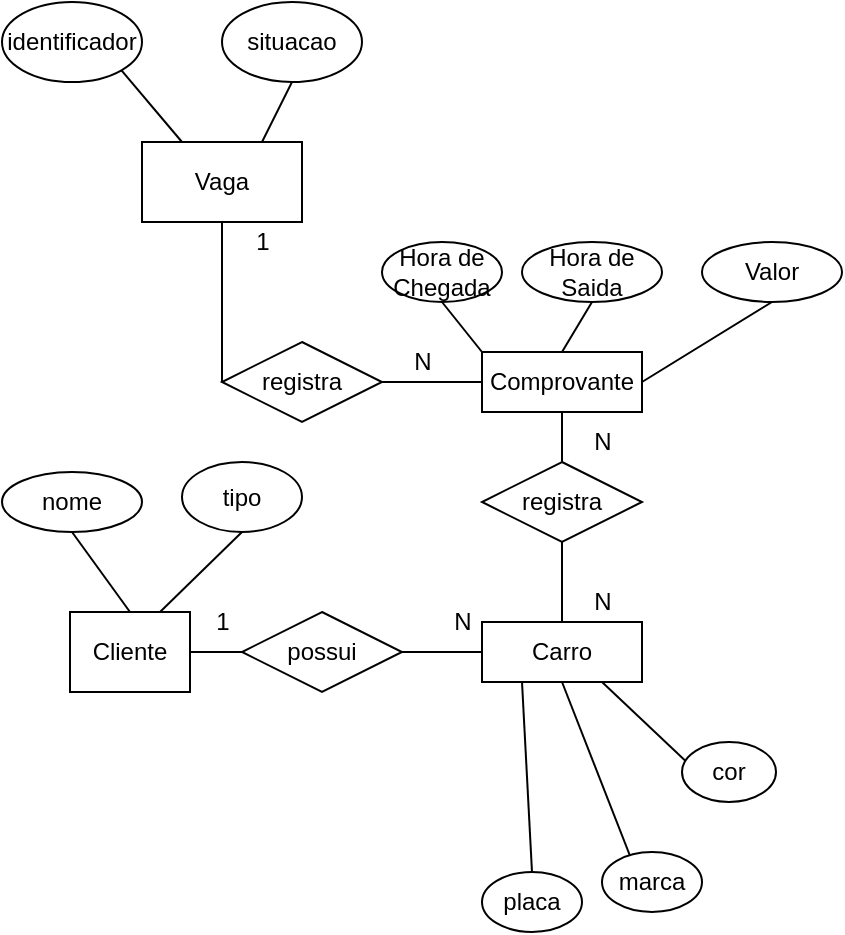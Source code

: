 <mxfile version="20.2.8" type="github"><diagram id="1DE8_ocvHaYalQWuPTQU" name="Página-1"><mxGraphModel dx="868" dy="482" grid="1" gridSize="10" guides="1" tooltips="1" connect="1" arrows="1" fold="1" page="1" pageScale="1" pageWidth="827" pageHeight="1169" math="0" shadow="0"><root><mxCell id="0"/><mxCell id="1" parent="0"/><mxCell id="O4UNk_4k_6j3aFMrhDFl-1" value="Vaga" style="rounded=0;whiteSpace=wrap;html=1;" vertex="1" parent="1"><mxGeometry x="90" y="140" width="80" height="40" as="geometry"/></mxCell><mxCell id="O4UNk_4k_6j3aFMrhDFl-2" value="Comprovante" style="rounded=0;whiteSpace=wrap;html=1;" vertex="1" parent="1"><mxGeometry x="260" y="245" width="80" height="30" as="geometry"/></mxCell><mxCell id="O4UNk_4k_6j3aFMrhDFl-3" value="Carro" style="rounded=0;whiteSpace=wrap;html=1;" vertex="1" parent="1"><mxGeometry x="260" y="380" width="80" height="30" as="geometry"/></mxCell><mxCell id="O4UNk_4k_6j3aFMrhDFl-4" value="Cliente" style="rounded=0;whiteSpace=wrap;html=1;" vertex="1" parent="1"><mxGeometry x="54" y="375" width="60" height="40" as="geometry"/></mxCell><mxCell id="O4UNk_4k_6j3aFMrhDFl-8" value="identificador" style="ellipse;whiteSpace=wrap;html=1;" vertex="1" parent="1"><mxGeometry x="20" y="70" width="70" height="40" as="geometry"/></mxCell><mxCell id="O4UNk_4k_6j3aFMrhDFl-10" value="placa" style="ellipse;whiteSpace=wrap;html=1;" vertex="1" parent="1"><mxGeometry x="260" y="505" width="50" height="30" as="geometry"/></mxCell><mxCell id="O4UNk_4k_6j3aFMrhDFl-15" value="" style="endArrow=none;html=1;rounded=0;entryX=0.25;entryY=0;entryDx=0;entryDy=0;exitX=1;exitY=1;exitDx=0;exitDy=0;" edge="1" parent="1" source="O4UNk_4k_6j3aFMrhDFl-8" target="O4UNk_4k_6j3aFMrhDFl-1"><mxGeometry width="50" height="50" relative="1" as="geometry"><mxPoint x="390" y="280" as="sourcePoint"/><mxPoint x="440" y="230" as="targetPoint"/></mxGeometry></mxCell><mxCell id="O4UNk_4k_6j3aFMrhDFl-16" value="situacao" style="ellipse;whiteSpace=wrap;html=1;" vertex="1" parent="1"><mxGeometry x="130" y="70" width="70" height="40" as="geometry"/></mxCell><mxCell id="O4UNk_4k_6j3aFMrhDFl-17" value="" style="endArrow=none;html=1;rounded=0;entryX=0.5;entryY=1;entryDx=0;entryDy=0;exitX=0.75;exitY=1;exitDx=0;exitDy=0;" edge="1" parent="1" source="O4UNk_4k_6j3aFMrhDFl-3" target="O4UNk_4k_6j3aFMrhDFl-23"><mxGeometry width="50" height="50" relative="1" as="geometry"><mxPoint x="381.5" y="530" as="sourcePoint"/><mxPoint x="81.5" y="590" as="targetPoint"/></mxGeometry></mxCell><mxCell id="O4UNk_4k_6j3aFMrhDFl-19" value="" style="endArrow=none;html=1;rounded=0;entryX=0.5;entryY=1;entryDx=0;entryDy=0;exitX=0.5;exitY=1;exitDx=0;exitDy=0;" edge="1" parent="1" source="O4UNk_4k_6j3aFMrhDFl-3" target="O4UNk_4k_6j3aFMrhDFl-22"><mxGeometry width="50" height="50" relative="1" as="geometry"><mxPoint x="331.5" y="530" as="sourcePoint"/><mxPoint x="81.5" y="590" as="targetPoint"/></mxGeometry></mxCell><mxCell id="O4UNk_4k_6j3aFMrhDFl-21" value="" style="endArrow=none;html=1;rounded=0;entryX=0.5;entryY=1;entryDx=0;entryDy=0;exitX=0.75;exitY=0;exitDx=0;exitDy=0;" edge="1" parent="1" source="O4UNk_4k_6j3aFMrhDFl-1" target="O4UNk_4k_6j3aFMrhDFl-16"><mxGeometry width="50" height="50" relative="1" as="geometry"><mxPoint x="185" y="35" as="sourcePoint"/><mxPoint x="440" y="210" as="targetPoint"/></mxGeometry></mxCell><mxCell id="O4UNk_4k_6j3aFMrhDFl-22" value="marca" style="ellipse;whiteSpace=wrap;html=1;" vertex="1" parent="1"><mxGeometry x="320" y="495" width="50" height="30" as="geometry"/></mxCell><mxCell id="O4UNk_4k_6j3aFMrhDFl-23" value="cor" style="ellipse;whiteSpace=wrap;html=1;" vertex="1" parent="1"><mxGeometry x="360" y="440" width="47" height="30" as="geometry"/></mxCell><mxCell id="O4UNk_4k_6j3aFMrhDFl-24" value="" style="endArrow=none;html=1;rounded=0;exitX=0.25;exitY=1;exitDx=0;exitDy=0;entryX=0.5;entryY=0;entryDx=0;entryDy=0;" edge="1" parent="1" source="O4UNk_4k_6j3aFMrhDFl-3" target="O4UNk_4k_6j3aFMrhDFl-10"><mxGeometry width="50" height="50" relative="1" as="geometry"><mxPoint x="31.5" y="640" as="sourcePoint"/><mxPoint x="290" y="490" as="targetPoint"/></mxGeometry></mxCell><mxCell id="O4UNk_4k_6j3aFMrhDFl-25" value="Hora de Chegada" style="ellipse;whiteSpace=wrap;html=1;" vertex="1" parent="1"><mxGeometry x="210" y="190" width="60" height="30" as="geometry"/></mxCell><mxCell id="O4UNk_4k_6j3aFMrhDFl-26" value="Hora de Saida" style="ellipse;whiteSpace=wrap;html=1;" vertex="1" parent="1"><mxGeometry x="280" y="190" width="70" height="30" as="geometry"/></mxCell><mxCell id="O4UNk_4k_6j3aFMrhDFl-27" value="Valor" style="ellipse;whiteSpace=wrap;html=1;" vertex="1" parent="1"><mxGeometry x="370" y="190" width="70" height="30" as="geometry"/></mxCell><mxCell id="O4UNk_4k_6j3aFMrhDFl-28" value="nome" style="ellipse;whiteSpace=wrap;html=1;" vertex="1" parent="1"><mxGeometry x="20" y="305" width="70" height="30" as="geometry"/></mxCell><mxCell id="O4UNk_4k_6j3aFMrhDFl-31" value="" style="endArrow=none;html=1;rounded=0;entryX=0.5;entryY=1;entryDx=0;entryDy=0;exitX=0.5;exitY=0;exitDx=0;exitDy=0;" edge="1" parent="1" source="O4UNk_4k_6j3aFMrhDFl-4" target="O4UNk_4k_6j3aFMrhDFl-28"><mxGeometry width="50" height="50" relative="1" as="geometry"><mxPoint x="30" y="505" as="sourcePoint"/><mxPoint x="80" y="455" as="targetPoint"/></mxGeometry></mxCell><mxCell id="O4UNk_4k_6j3aFMrhDFl-32" value="registra" style="rhombus;whiteSpace=wrap;html=1;" vertex="1" parent="1"><mxGeometry x="130" y="240" width="80" height="40" as="geometry"/></mxCell><mxCell id="O4UNk_4k_6j3aFMrhDFl-37" value="tipo" style="ellipse;whiteSpace=wrap;html=1;" vertex="1" parent="1"><mxGeometry x="110" y="300" width="60" height="35" as="geometry"/></mxCell><mxCell id="O4UNk_4k_6j3aFMrhDFl-39" value="" style="endArrow=none;html=1;rounded=0;entryX=0.75;entryY=0;entryDx=0;entryDy=0;exitX=0.5;exitY=1;exitDx=0;exitDy=0;" edge="1" parent="1" source="O4UNk_4k_6j3aFMrhDFl-37" target="O4UNk_4k_6j3aFMrhDFl-4"><mxGeometry width="50" height="50" relative="1" as="geometry"><mxPoint x="30" y="505" as="sourcePoint"/><mxPoint x="80" y="455" as="targetPoint"/></mxGeometry></mxCell><mxCell id="O4UNk_4k_6j3aFMrhDFl-40" value="" style="endArrow=none;html=1;rounded=0;entryX=1;entryY=0.5;entryDx=0;entryDy=0;exitX=0;exitY=0.5;exitDx=0;exitDy=0;" edge="1" parent="1" source="O4UNk_4k_6j3aFMrhDFl-2" target="O4UNk_4k_6j3aFMrhDFl-32"><mxGeometry width="50" height="50" relative="1" as="geometry"><mxPoint x="390" y="240" as="sourcePoint"/><mxPoint x="440" y="190" as="targetPoint"/></mxGeometry></mxCell><mxCell id="O4UNk_4k_6j3aFMrhDFl-41" value="" style="endArrow=none;html=1;rounded=0;entryX=0;entryY=0.5;entryDx=0;entryDy=0;exitX=0.5;exitY=1;exitDx=0;exitDy=0;" edge="1" parent="1" source="O4UNk_4k_6j3aFMrhDFl-1" target="O4UNk_4k_6j3aFMrhDFl-32"><mxGeometry width="50" height="50" relative="1" as="geometry"><mxPoint x="390" y="240" as="sourcePoint"/><mxPoint x="440" y="190" as="targetPoint"/></mxGeometry></mxCell><mxCell id="O4UNk_4k_6j3aFMrhDFl-42" value="" style="endArrow=none;html=1;rounded=0;exitX=1;exitY=0.5;exitDx=0;exitDy=0;entryX=0.5;entryY=1;entryDx=0;entryDy=0;" edge="1" parent="1" source="O4UNk_4k_6j3aFMrhDFl-2" target="O4UNk_4k_6j3aFMrhDFl-27"><mxGeometry width="50" height="50" relative="1" as="geometry"><mxPoint x="390" y="240" as="sourcePoint"/><mxPoint x="440" y="190" as="targetPoint"/></mxGeometry></mxCell><mxCell id="O4UNk_4k_6j3aFMrhDFl-43" value="" style="endArrow=none;html=1;rounded=0;exitX=0.5;exitY=0;exitDx=0;exitDy=0;entryX=0.5;entryY=1;entryDx=0;entryDy=0;" edge="1" parent="1" source="O4UNk_4k_6j3aFMrhDFl-2" target="O4UNk_4k_6j3aFMrhDFl-26"><mxGeometry width="50" height="50" relative="1" as="geometry"><mxPoint x="390" y="240" as="sourcePoint"/><mxPoint x="440" y="190" as="targetPoint"/></mxGeometry></mxCell><mxCell id="O4UNk_4k_6j3aFMrhDFl-44" value="" style="endArrow=none;html=1;rounded=0;exitX=0;exitY=0;exitDx=0;exitDy=0;entryX=0.5;entryY=1;entryDx=0;entryDy=0;" edge="1" parent="1" source="O4UNk_4k_6j3aFMrhDFl-2" target="O4UNk_4k_6j3aFMrhDFl-25"><mxGeometry width="50" height="50" relative="1" as="geometry"><mxPoint x="390" y="240" as="sourcePoint"/><mxPoint x="440" y="190" as="targetPoint"/></mxGeometry></mxCell><mxCell id="O4UNk_4k_6j3aFMrhDFl-45" value="possui" style="rhombus;whiteSpace=wrap;html=1;" vertex="1" parent="1"><mxGeometry x="140" y="375" width="80" height="40" as="geometry"/></mxCell><mxCell id="O4UNk_4k_6j3aFMrhDFl-46" value="" style="endArrow=none;html=1;rounded=0;entryX=1;entryY=0.5;entryDx=0;entryDy=0;exitX=0;exitY=0.5;exitDx=0;exitDy=0;" edge="1" parent="1" source="O4UNk_4k_6j3aFMrhDFl-3" target="O4UNk_4k_6j3aFMrhDFl-45"><mxGeometry width="50" height="50" relative="1" as="geometry"><mxPoint x="130" y="650" as="sourcePoint"/><mxPoint x="180" y="600" as="targetPoint"/></mxGeometry></mxCell><mxCell id="O4UNk_4k_6j3aFMrhDFl-48" value="" style="endArrow=none;html=1;rounded=0;entryX=0;entryY=0.5;entryDx=0;entryDy=0;exitX=1;exitY=0.5;exitDx=0;exitDy=0;" edge="1" parent="1" source="O4UNk_4k_6j3aFMrhDFl-4" target="O4UNk_4k_6j3aFMrhDFl-45"><mxGeometry width="50" height="50" relative="1" as="geometry"><mxPoint x="30" y="505" as="sourcePoint"/><mxPoint x="80" y="455" as="targetPoint"/></mxGeometry></mxCell><mxCell id="O4UNk_4k_6j3aFMrhDFl-49" value="registra" style="rhombus;whiteSpace=wrap;html=1;" vertex="1" parent="1"><mxGeometry x="260" y="300" width="80" height="40" as="geometry"/></mxCell><mxCell id="O4UNk_4k_6j3aFMrhDFl-50" value="" style="endArrow=none;html=1;rounded=0;exitX=0.5;exitY=1;exitDx=0;exitDy=0;entryX=0.5;entryY=0;entryDx=0;entryDy=0;" edge="1" parent="1" source="O4UNk_4k_6j3aFMrhDFl-2" target="O4UNk_4k_6j3aFMrhDFl-49"><mxGeometry width="50" height="50" relative="1" as="geometry"><mxPoint x="390" y="240" as="sourcePoint"/><mxPoint x="440" y="190" as="targetPoint"/></mxGeometry></mxCell><mxCell id="O4UNk_4k_6j3aFMrhDFl-51" value="" style="endArrow=none;html=1;rounded=0;entryX=0.5;entryY=1;entryDx=0;entryDy=0;exitX=0.5;exitY=0;exitDx=0;exitDy=0;" edge="1" parent="1" source="O4UNk_4k_6j3aFMrhDFl-3" target="O4UNk_4k_6j3aFMrhDFl-49"><mxGeometry width="50" height="50" relative="1" as="geometry"><mxPoint x="390" y="240" as="sourcePoint"/><mxPoint x="440" y="190" as="targetPoint"/></mxGeometry></mxCell><mxCell id="O4UNk_4k_6j3aFMrhDFl-55" value="1" style="text;html=1;align=center;verticalAlign=middle;resizable=0;points=[];autosize=1;strokeColor=none;fillColor=none;" vertex="1" parent="1"><mxGeometry x="115" y="365" width="30" height="30" as="geometry"/></mxCell><mxCell id="O4UNk_4k_6j3aFMrhDFl-56" value="N" style="text;html=1;align=center;verticalAlign=middle;resizable=0;points=[];autosize=1;strokeColor=none;fillColor=none;" vertex="1" parent="1"><mxGeometry x="235" y="365" width="30" height="30" as="geometry"/></mxCell><mxCell id="O4UNk_4k_6j3aFMrhDFl-57" value="1" style="text;html=1;align=center;verticalAlign=middle;resizable=0;points=[];autosize=1;strokeColor=none;fillColor=none;" vertex="1" parent="1"><mxGeometry x="135" y="175" width="30" height="30" as="geometry"/></mxCell><mxCell id="O4UNk_4k_6j3aFMrhDFl-58" value="N" style="text;html=1;align=center;verticalAlign=middle;resizable=0;points=[];autosize=1;strokeColor=none;fillColor=none;" vertex="1" parent="1"><mxGeometry x="215" y="235" width="30" height="30" as="geometry"/></mxCell><mxCell id="O4UNk_4k_6j3aFMrhDFl-59" value="N" style="text;html=1;align=center;verticalAlign=middle;resizable=0;points=[];autosize=1;strokeColor=none;fillColor=none;" vertex="1" parent="1"><mxGeometry x="305" y="355" width="30" height="30" as="geometry"/></mxCell><mxCell id="O4UNk_4k_6j3aFMrhDFl-60" value="N" style="text;html=1;align=center;verticalAlign=middle;resizable=0;points=[];autosize=1;strokeColor=none;fillColor=none;" vertex="1" parent="1"><mxGeometry x="305" y="275" width="30" height="30" as="geometry"/></mxCell></root></mxGraphModel></diagram></mxfile>